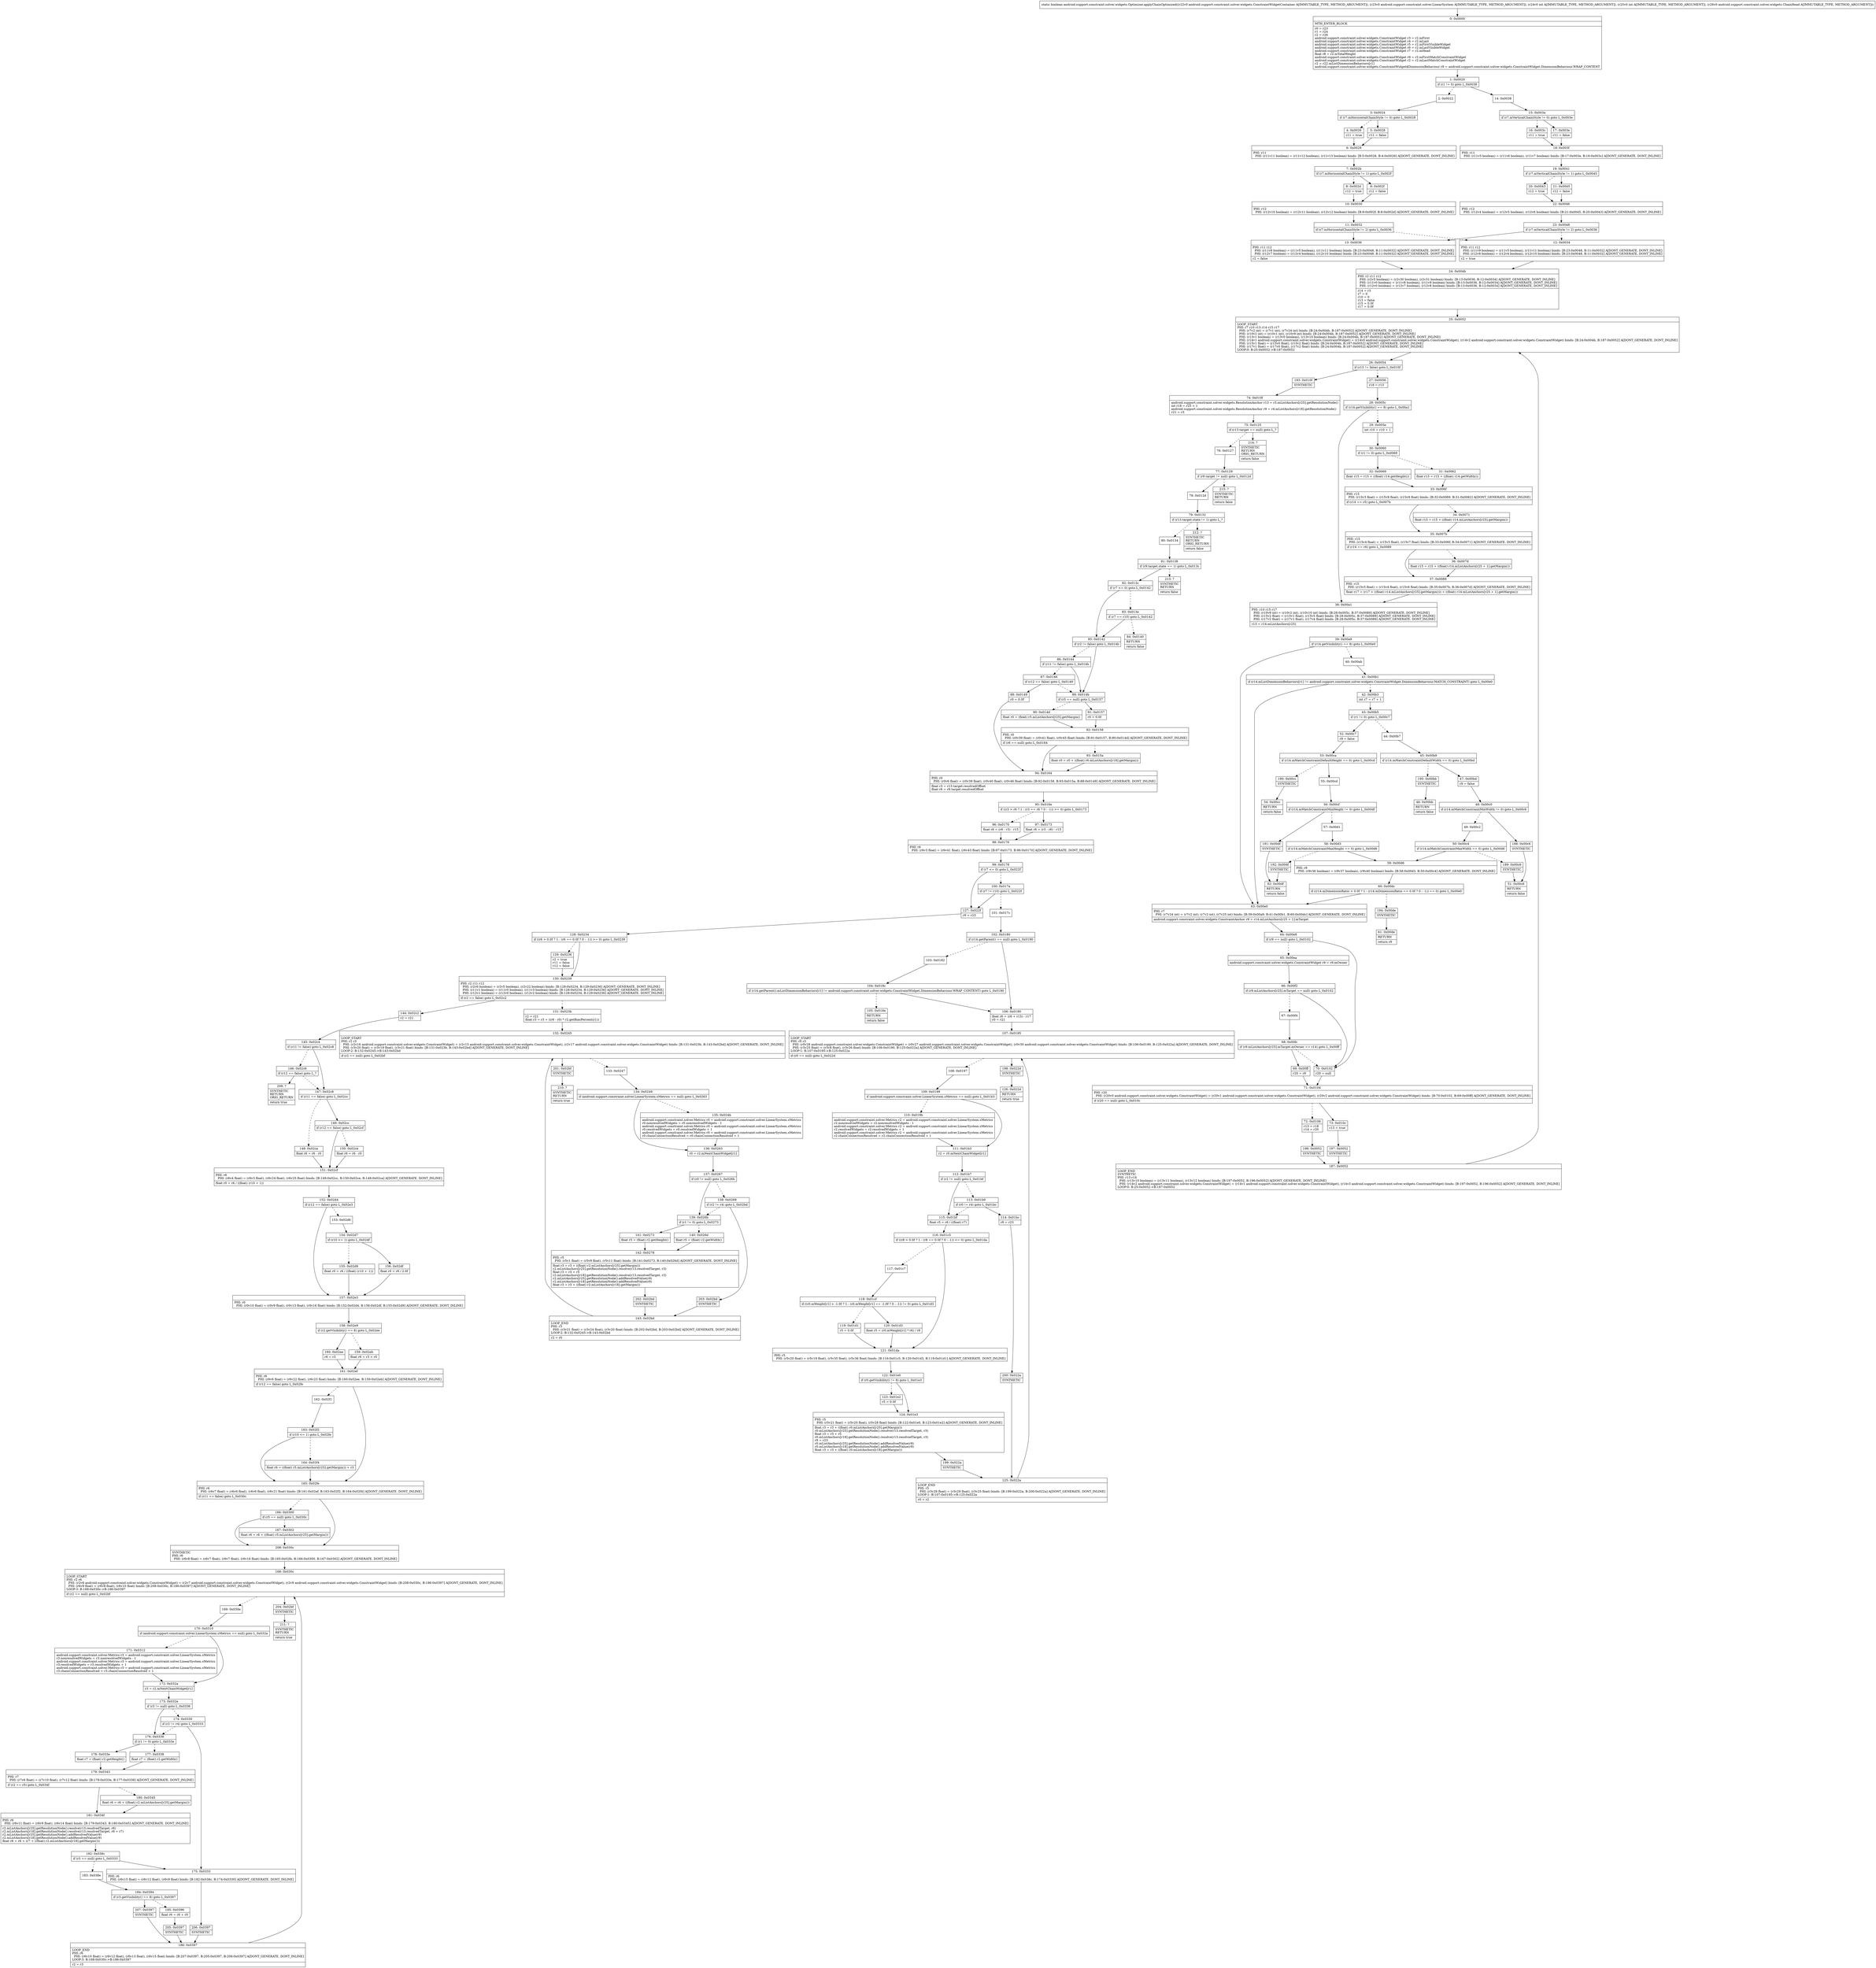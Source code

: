 digraph "CFG forandroid.support.constraint.solver.widgets.Optimizer.applyChainOptimized(Landroid\/support\/constraint\/solver\/widgets\/ConstraintWidgetContainer;Landroid\/support\/constraint\/solver\/LinearSystem;IILandroid\/support\/constraint\/solver\/widgets\/ChainHead;)Z" {
Node_0 [shape=record,label="{0\:\ 0x0000|MTH_ENTER_BLOCK\l|r0 = r23\lr1 = r24\lr2 = r26\landroid.support.constraint.solver.widgets.ConstraintWidget r3 = r2.mFirst\landroid.support.constraint.solver.widgets.ConstraintWidget r4 = r2.mLast\landroid.support.constraint.solver.widgets.ConstraintWidget r5 = r2.mFirstVisibleWidget\landroid.support.constraint.solver.widgets.ConstraintWidget r6 = r2.mLastVisibleWidget\landroid.support.constraint.solver.widgets.ConstraintWidget r7 = r2.mHead\lfloat r8 = r2.mTotalWeight\landroid.support.constraint.solver.widgets.ConstraintWidget r9 = r2.mFirstMatchConstraintWidget\landroid.support.constraint.solver.widgets.ConstraintWidget r2 = r2.mLastMatchConstraintWidget\lr2 = r22.mListDimensionBehaviors[r1]\landroid.support.constraint.solver.widgets.ConstraintWidget$DimensionBehaviour r9 = android.support.constraint.solver.widgets.ConstraintWidget.DimensionBehaviour.WRAP_CONTENT\l}"];
Node_1 [shape=record,label="{1\:\ 0x0020|if (r1 != 0) goto L_0x0038\l}"];
Node_2 [shape=record,label="{2\:\ 0x0022}"];
Node_3 [shape=record,label="{3\:\ 0x0024|if (r7.mHorizontalChainStyle != 0) goto L_0x0028\l}"];
Node_4 [shape=record,label="{4\:\ 0x0026|r11 = true\l}"];
Node_5 [shape=record,label="{5\:\ 0x0028|r11 = false\l}"];
Node_6 [shape=record,label="{6\:\ 0x0029|PHI: r11 \l  PHI: (r11v11 boolean) = (r11v12 boolean), (r11v13 boolean) binds: [B:5:0x0028, B:4:0x0026] A[DONT_GENERATE, DONT_INLINE]\l}"];
Node_7 [shape=record,label="{7\:\ 0x002b|if (r7.mHorizontalChainStyle != 1) goto L_0x002f\l}"];
Node_8 [shape=record,label="{8\:\ 0x002d|r12 = true\l}"];
Node_9 [shape=record,label="{9\:\ 0x002f|r12 = false\l}"];
Node_10 [shape=record,label="{10\:\ 0x0030|PHI: r12 \l  PHI: (r12v10 boolean) = (r12v11 boolean), (r12v12 boolean) binds: [B:9:0x002f, B:8:0x002d] A[DONT_GENERATE, DONT_INLINE]\l}"];
Node_11 [shape=record,label="{11\:\ 0x0032|if (r7.mHorizontalChainStyle != 2) goto L_0x0036\l}"];
Node_12 [shape=record,label="{12\:\ 0x0034|PHI: r11 r12 \l  PHI: (r11v9 boolean) = (r11v5 boolean), (r11v11 boolean) binds: [B:23:0x0048, B:11:0x0032] A[DONT_GENERATE, DONT_INLINE]\l  PHI: (r12v8 boolean) = (r12v4 boolean), (r12v10 boolean) binds: [B:23:0x0048, B:11:0x0032] A[DONT_GENERATE, DONT_INLINE]\l|r2 = true\l}"];
Node_13 [shape=record,label="{13\:\ 0x0036|PHI: r11 r12 \l  PHI: (r11v8 boolean) = (r11v5 boolean), (r11v11 boolean) binds: [B:23:0x0048, B:11:0x0032] A[DONT_GENERATE, DONT_INLINE]\l  PHI: (r12v7 boolean) = (r12v4 boolean), (r12v10 boolean) binds: [B:23:0x0048, B:11:0x0032] A[DONT_GENERATE, DONT_INLINE]\l|r2 = false\l}"];
Node_14 [shape=record,label="{14\:\ 0x0038}"];
Node_15 [shape=record,label="{15\:\ 0x003a|if (r7.mVerticalChainStyle != 0) goto L_0x003e\l}"];
Node_16 [shape=record,label="{16\:\ 0x003c|r11 = true\l}"];
Node_17 [shape=record,label="{17\:\ 0x003e|r11 = false\l}"];
Node_18 [shape=record,label="{18\:\ 0x003f|PHI: r11 \l  PHI: (r11v5 boolean) = (r11v6 boolean), (r11v7 boolean) binds: [B:17:0x003e, B:16:0x003c] A[DONT_GENERATE, DONT_INLINE]\l}"];
Node_19 [shape=record,label="{19\:\ 0x0041|if (r7.mVerticalChainStyle != 1) goto L_0x0045\l}"];
Node_20 [shape=record,label="{20\:\ 0x0043|r12 = true\l}"];
Node_21 [shape=record,label="{21\:\ 0x0045|r12 = false\l}"];
Node_22 [shape=record,label="{22\:\ 0x0046|PHI: r12 \l  PHI: (r12v4 boolean) = (r12v5 boolean), (r12v6 boolean) binds: [B:21:0x0045, B:20:0x0043] A[DONT_GENERATE, DONT_INLINE]\l}"];
Node_23 [shape=record,label="{23\:\ 0x0048|if (r7.mVerticalChainStyle != 2) goto L_0x0036\l}"];
Node_24 [shape=record,label="{24\:\ 0x004b|PHI: r2 r11 r12 \l  PHI: (r2v5 boolean) = (r2v30 boolean), (r2v31 boolean) binds: [B:13:0x0036, B:12:0x0034] A[DONT_GENERATE, DONT_INLINE]\l  PHI: (r11v0 boolean) = (r11v8 boolean), (r11v9 boolean) binds: [B:13:0x0036, B:12:0x0034] A[DONT_GENERATE, DONT_INLINE]\l  PHI: (r12v0 boolean) = (r12v7 boolean), (r12v8 boolean) binds: [B:13:0x0036, B:12:0x0034] A[DONT_GENERATE, DONT_INLINE]\l|r14 = r3\lr7 = 0\lr10 = 0\lr13 = false\lr15 = 0.0f\lr17 = 0.0f\l}"];
Node_25 [shape=record,label="{25\:\ 0x0052|LOOP_START\lPHI: r7 r10 r13 r14 r15 r17 \l  PHI: (r7v2 int) = (r7v1 int), (r7v24 int) binds: [B:24:0x004b, B:187:0x0052] A[DONT_GENERATE, DONT_INLINE]\l  PHI: (r10v2 int) = (r10v1 int), (r10v9 int) binds: [B:24:0x004b, B:187:0x0052] A[DONT_GENERATE, DONT_INLINE]\l  PHI: (r13v1 boolean) = (r13v0 boolean), (r13v10 boolean) binds: [B:24:0x004b, B:187:0x0052] A[DONT_GENERATE, DONT_INLINE]\l  PHI: (r14v1 android.support.constraint.solver.widgets.ConstraintWidget) = (r14v0 android.support.constraint.solver.widgets.ConstraintWidget), (r14v2 android.support.constraint.solver.widgets.ConstraintWidget) binds: [B:24:0x004b, B:187:0x0052] A[DONT_GENERATE, DONT_INLINE]\l  PHI: (r15v1 float) = (r15v0 float), (r15v2 float) binds: [B:24:0x004b, B:187:0x0052] A[DONT_GENERATE, DONT_INLINE]\l  PHI: (r17v1 float) = (r17v0 float), (r17v2 float) binds: [B:24:0x004b, B:187:0x0052] A[DONT_GENERATE, DONT_INLINE]\lLOOP:0: B:25:0x0052\-\>B:187:0x0052\l}"];
Node_26 [shape=record,label="{26\:\ 0x0054|if (r13 != false) goto L_0x010f\l}"];
Node_27 [shape=record,label="{27\:\ 0x0056|r18 = r13\l}"];
Node_28 [shape=record,label="{28\:\ 0x005c|if (r14.getVisibility() == 8) goto L_0x00a1\l}"];
Node_29 [shape=record,label="{29\:\ 0x005e|int r10 = r10 + 1\l}"];
Node_30 [shape=record,label="{30\:\ 0x0060|if (r1 != 0) goto L_0x0069\l}"];
Node_31 [shape=record,label="{31\:\ 0x0062|float r15 = r15 + ((float) r14.getWidth())\l}"];
Node_32 [shape=record,label="{32\:\ 0x0069|float r15 = r15 + ((float) r14.getHeight())\l}"];
Node_33 [shape=record,label="{33\:\ 0x006f|PHI: r15 \l  PHI: (r15v3 float) = (r15v8 float), (r15v9 float) binds: [B:32:0x0069, B:31:0x0062] A[DONT_GENERATE, DONT_INLINE]\l|if (r14 == r5) goto L_0x007b\l}"];
Node_34 [shape=record,label="{34\:\ 0x0071|float r15 = r15 + ((float) r14.mListAnchors[r25].getMargin())\l}"];
Node_35 [shape=record,label="{35\:\ 0x007b|PHI: r15 \l  PHI: (r15v4 float) = (r15v3 float), (r15v7 float) binds: [B:33:0x006f, B:34:0x0071] A[DONT_GENERATE, DONT_INLINE]\l|if (r14 == r6) goto L_0x0089\l}"];
Node_36 [shape=record,label="{36\:\ 0x007d|float r15 = r15 + ((float) r14.mListAnchors[r25 + 1].getMargin())\l}"];
Node_37 [shape=record,label="{37\:\ 0x0089|PHI: r15 \l  PHI: (r15v5 float) = (r15v4 float), (r15v6 float) binds: [B:35:0x007b, B:36:0x007d] A[DONT_GENERATE, DONT_INLINE]\l|float r17 = (r17 + ((float) r14.mListAnchors[r25].getMargin())) + ((float) r14.mListAnchors[r25 + 1].getMargin())\l}"];
Node_38 [shape=record,label="{38\:\ 0x00a1|PHI: r10 r15 r17 \l  PHI: (r10v9 int) = (r10v2 int), (r10v10 int) binds: [B:28:0x005c, B:37:0x0089] A[DONT_GENERATE, DONT_INLINE]\l  PHI: (r15v2 float) = (r15v1 float), (r15v5 float) binds: [B:28:0x005c, B:37:0x0089] A[DONT_GENERATE, DONT_INLINE]\l  PHI: (r17v2 float) = (r17v1 float), (r17v4 float) binds: [B:28:0x005c, B:37:0x0089] A[DONT_GENERATE, DONT_INLINE]\l|r13 = r14.mListAnchors[r25]\l}"];
Node_39 [shape=record,label="{39\:\ 0x00a9|if (r14.getVisibility() == 8) goto L_0x00e0\l}"];
Node_40 [shape=record,label="{40\:\ 0x00ab}"];
Node_41 [shape=record,label="{41\:\ 0x00b1|if (r14.mListDimensionBehaviors[r1] != android.support.constraint.solver.widgets.ConstraintWidget.DimensionBehaviour.MATCH_CONSTRAINT) goto L_0x00e0\l}"];
Node_42 [shape=record,label="{42\:\ 0x00b3|int r7 = r7 + 1\l}"];
Node_43 [shape=record,label="{43\:\ 0x00b5|if (r1 != 0) goto L_0x00c7\l}"];
Node_44 [shape=record,label="{44\:\ 0x00b7}"];
Node_45 [shape=record,label="{45\:\ 0x00b9|if (r14.mMatchConstraintDefaultWidth == 0) goto L_0x00bd\l}"];
Node_46 [shape=record,label="{46\:\ 0x00bb|RETURN\l|return false\l}"];
Node_47 [shape=record,label="{47\:\ 0x00bd|r9 = false\l}"];
Node_48 [shape=record,label="{48\:\ 0x00c0|if (r14.mMatchConstraintMinWidth != 0) goto L_0x00c6\l}"];
Node_49 [shape=record,label="{49\:\ 0x00c2}"];
Node_50 [shape=record,label="{50\:\ 0x00c4|if (r14.mMatchConstraintMaxWidth == 0) goto L_0x00d6\l}"];
Node_51 [shape=record,label="{51\:\ 0x00c6|RETURN\l|return false\l}"];
Node_52 [shape=record,label="{52\:\ 0x00c7|r9 = false\l}"];
Node_53 [shape=record,label="{53\:\ 0x00ca|if (r14.mMatchConstraintDefaultHeight == 0) goto L_0x00cd\l}"];
Node_54 [shape=record,label="{54\:\ 0x00cc|RETURN\l|return false\l}"];
Node_55 [shape=record,label="{55\:\ 0x00cd}"];
Node_56 [shape=record,label="{56\:\ 0x00cf|if (r14.mMatchConstraintMinHeight != 0) goto L_0x00df\l}"];
Node_57 [shape=record,label="{57\:\ 0x00d1}"];
Node_58 [shape=record,label="{58\:\ 0x00d3|if (r14.mMatchConstraintMaxHeight == 0) goto L_0x00d6\l}"];
Node_59 [shape=record,label="{59\:\ 0x00d6|PHI: r9 \l  PHI: (r9v36 boolean) = (r9v37 boolean), (r9v40 boolean) binds: [B:58:0x00d3, B:50:0x00c4] A[DONT_GENERATE, DONT_INLINE]\l}"];
Node_60 [shape=record,label="{60\:\ 0x00dc|if ((r14.mDimensionRatio \> 0.0f ? 1 : (r14.mDimensionRatio == 0.0f ? 0 : \-1)) == 0) goto L_0x00e0\l}"];
Node_61 [shape=record,label="{61\:\ 0x00de|RETURN\l|return r9\l}"];
Node_62 [shape=record,label="{62\:\ 0x00df|RETURN\l|return false\l}"];
Node_63 [shape=record,label="{63\:\ 0x00e0|PHI: r7 \l  PHI: (r7v24 int) = (r7v2 int), (r7v2 int), (r7v25 int) binds: [B:39:0x00a9, B:41:0x00b1, B:60:0x00dc] A[DONT_GENERATE, DONT_INLINE]\l|android.support.constraint.solver.widgets.ConstraintAnchor r9 = r14.mListAnchors[r25 + 1].mTarget\l}"];
Node_64 [shape=record,label="{64\:\ 0x00e8|if (r9 == null) goto L_0x0102\l}"];
Node_65 [shape=record,label="{65\:\ 0x00ea|android.support.constraint.solver.widgets.ConstraintWidget r9 = r9.mOwner\l}"];
Node_66 [shape=record,label="{66\:\ 0x00f2|if (r9.mListAnchors[r25].mTarget == null) goto L_0x0102\l}"];
Node_67 [shape=record,label="{67\:\ 0x00f4}"];
Node_68 [shape=record,label="{68\:\ 0x00fc|if (r9.mListAnchors[r25].mTarget.mOwner == r14) goto L_0x00ff\l}"];
Node_69 [shape=record,label="{69\:\ 0x00ff|r20 = r9\l}"];
Node_70 [shape=record,label="{70\:\ 0x0102|r20 = null\l}"];
Node_71 [shape=record,label="{71\:\ 0x0104|PHI: r20 \l  PHI: (r20v0 android.support.constraint.solver.widgets.ConstraintWidget) = (r20v1 android.support.constraint.solver.widgets.ConstraintWidget), (r20v2 android.support.constraint.solver.widgets.ConstraintWidget) binds: [B:70:0x0102, B:69:0x00ff] A[DONT_GENERATE, DONT_INLINE]\l|if (r20 == null) goto L_0x010c\l}"];
Node_72 [shape=record,label="{72\:\ 0x0106|r13 = r18\lr14 = r20\l}"];
Node_73 [shape=record,label="{73\:\ 0x010c|r13 = true\l}"];
Node_74 [shape=record,label="{74\:\ 0x010f|android.support.constraint.solver.widgets.ResolutionAnchor r13 = r3.mListAnchors[r25].getResolutionNode()\lint r18 = r25 + 1\landroid.support.constraint.solver.widgets.ResolutionAnchor r9 = r4.mListAnchors[r18].getResolutionNode()\lr21 = r3\l}"];
Node_75 [shape=record,label="{75\:\ 0x0125|if (r13.target == null) goto L_?\l}"];
Node_76 [shape=record,label="{76\:\ 0x0127}"];
Node_77 [shape=record,label="{77\:\ 0x0129|if (r9.target != null) goto L_0x012d\l}"];
Node_78 [shape=record,label="{78\:\ 0x012d}"];
Node_79 [shape=record,label="{79\:\ 0x0132|if (r13.target.state != 1) goto L_?\l}"];
Node_80 [shape=record,label="{80\:\ 0x0134}"];
Node_81 [shape=record,label="{81\:\ 0x0138|if (r9.target.state == 1) goto L_0x013c\l}"];
Node_82 [shape=record,label="{82\:\ 0x013c|if (r7 \<= 0) goto L_0x0142\l}"];
Node_83 [shape=record,label="{83\:\ 0x013e|if (r7 == r10) goto L_0x0142\l}"];
Node_84 [shape=record,label="{84\:\ 0x0140|RETURN\l|return false\l}"];
Node_85 [shape=record,label="{85\:\ 0x0142|if (r2 != false) goto L_0x014b\l}"];
Node_86 [shape=record,label="{86\:\ 0x0144|if (r11 != false) goto L_0x014b\l}"];
Node_87 [shape=record,label="{87\:\ 0x0146|if (r12 == false) goto L_0x0149\l}"];
Node_88 [shape=record,label="{88\:\ 0x0149|r0 = 0.0f\l}"];
Node_89 [shape=record,label="{89\:\ 0x014b|if (r5 == null) goto L_0x0157\l}"];
Node_90 [shape=record,label="{90\:\ 0x014d|float r0 = (float) r5.mListAnchors[r25].getMargin()\l}"];
Node_91 [shape=record,label="{91\:\ 0x0157|r0 = 0.0f\l}"];
Node_92 [shape=record,label="{92\:\ 0x0158|PHI: r0 \l  PHI: (r0v39 float) = (r0v41 float), (r0v45 float) binds: [B:91:0x0157, B:90:0x014d] A[DONT_GENERATE, DONT_INLINE]\l|if (r6 == null) goto L_0x0164\l}"];
Node_93 [shape=record,label="{93\:\ 0x015a|float r0 = r0 + ((float) r6.mListAnchors[r18].getMargin())\l}"];
Node_94 [shape=record,label="{94\:\ 0x0164|PHI: r0 \l  PHI: (r0v6 float) = (r0v39 float), (r0v40 float), (r0v46 float) binds: [B:92:0x0158, B:93:0x015a, B:88:0x0149] A[DONT_GENERATE, DONT_INLINE]\l|float r3 = r13.target.resolvedOffset\lfloat r6 = r9.target.resolvedOffset\l}"];
Node_95 [shape=record,label="{95\:\ 0x016e|if ((r3 \> r6 ? 1 : (r3 == r6 ? 0 : \-1)) \>= 0) goto L_0x0173\l}"];
Node_96 [shape=record,label="{96\:\ 0x0170|float r6 = (r6 \- r3) \- r15\l}"];
Node_97 [shape=record,label="{97\:\ 0x0173|float r6 = (r3 \- r6) \- r15\l}"];
Node_98 [shape=record,label="{98\:\ 0x0176|PHI: r6 \l  PHI: (r6v3 float) = (r6v41 float), (r6v43 float) binds: [B:97:0x0173, B:96:0x0170] A[DONT_GENERATE, DONT_INLINE]\l}"];
Node_99 [shape=record,label="{99\:\ 0x0178|if (r7 \<= 0) goto L_0x022f\l}"];
Node_100 [shape=record,label="{100\:\ 0x017a|if (r7 != r10) goto L_0x022f\l}"];
Node_101 [shape=record,label="{101\:\ 0x017c}"];
Node_102 [shape=record,label="{102\:\ 0x0180|if (r14.getParent() == null) goto L_0x0190\l}"];
Node_103 [shape=record,label="{103\:\ 0x0182}"];
Node_104 [shape=record,label="{104\:\ 0x018c|if (r14.getParent().mListDimensionBehaviors[r1] != android.support.constraint.solver.widgets.ConstraintWidget.DimensionBehaviour.WRAP_CONTENT) goto L_0x0190\l}"];
Node_105 [shape=record,label="{105\:\ 0x018e|RETURN\l|return false\l}"];
Node_106 [shape=record,label="{106\:\ 0x0190|float r6 = (r6 + r15) \- r17\lr0 = r21\l}"];
Node_107 [shape=record,label="{107\:\ 0x0195|LOOP_START\lPHI: r0 r3 \l  PHI: (r0v28 android.support.constraint.solver.widgets.ConstraintWidget) = (r0v27 android.support.constraint.solver.widgets.ConstraintWidget), (r0v30 android.support.constraint.solver.widgets.ConstraintWidget) binds: [B:106:0x0190, B:125:0x022a] A[DONT_GENERATE, DONT_INLINE]\l  PHI: (r3v25 float) = (r3v8 float), (r3v26 float) binds: [B:106:0x0190, B:125:0x022a] A[DONT_GENERATE, DONT_INLINE]\lLOOP:1: B:107:0x0195\-\>B:125:0x022a\l|if (r0 == null) goto L_0x022d\l}"];
Node_108 [shape=record,label="{108\:\ 0x0197}"];
Node_109 [shape=record,label="{109\:\ 0x0199|if (android.support.constraint.solver.LinearSystem.sMetrics == null) goto L_0x01b3\l}"];
Node_110 [shape=record,label="{110\:\ 0x019b|android.support.constraint.solver.Metrics r2 = android.support.constraint.solver.LinearSystem.sMetrics\lr2.nonresolvedWidgets = r2.nonresolvedWidgets \- 1\landroid.support.constraint.solver.Metrics r2 = android.support.constraint.solver.LinearSystem.sMetrics\lr2.resolvedWidgets = r2.resolvedWidgets + 1\landroid.support.constraint.solver.Metrics r2 = android.support.constraint.solver.LinearSystem.sMetrics\lr2.chainConnectionResolved = r2.chainConnectionResolved + 1\l}"];
Node_111 [shape=record,label="{111\:\ 0x01b3|r2 = r0.mNextChainWidget[r1]\l}"];
Node_112 [shape=record,label="{112\:\ 0x01b7|if (r2 != null) goto L_0x01bf\l}"];
Node_113 [shape=record,label="{113\:\ 0x01b9|if (r0 != r4) goto L_0x01bc\l}"];
Node_114 [shape=record,label="{114\:\ 0x01bc|r9 = r23\l}"];
Node_115 [shape=record,label="{115\:\ 0x01bf|float r5 = r6 \/ ((float) r7)\l}"];
Node_116 [shape=record,label="{116\:\ 0x01c5|if ((r8 \> 0.0f ? 1 : (r8 == 0.0f ? 0 : \-1)) \<= 0) goto L_0x01da\l}"];
Node_117 [shape=record,label="{117\:\ 0x01c7}"];
Node_118 [shape=record,label="{118\:\ 0x01cf|if ((r0.mWeight[r1] \> \-1.0f ? 1 : (r0.mWeight[r1] == \-1.0f ? 0 : \-1)) != 0) goto L_0x01d3\l}"];
Node_119 [shape=record,label="{119\:\ 0x01d1|r5 = 0.0f\l}"];
Node_120 [shape=record,label="{120\:\ 0x01d3|float r5 = (r0.mWeight[r1] * r6) \/ r8\l}"];
Node_121 [shape=record,label="{121\:\ 0x01da|PHI: r5 \l  PHI: (r5v20 float) = (r5v19 float), (r5v35 float), (r5v36 float) binds: [B:116:0x01c5, B:120:0x01d3, B:119:0x01d1] A[DONT_GENERATE, DONT_INLINE]\l}"];
Node_122 [shape=record,label="{122\:\ 0x01e0|if (r0.getVisibility() != 8) goto L_0x01e3\l}"];
Node_123 [shape=record,label="{123\:\ 0x01e2|r5 = 0.0f\l}"];
Node_124 [shape=record,label="{124\:\ 0x01e3|PHI: r5 \l  PHI: (r5v21 float) = (r5v20 float), (r5v28 float) binds: [B:122:0x01e0, B:123:0x01e2] A[DONT_GENERATE, DONT_INLINE]\l|float r3 = r3 + ((float) r0.mListAnchors[r25].getMargin())\lr0.mListAnchors[r25].getResolutionNode().resolve(r13.resolvedTarget, r3)\lfloat r3 = r3 + r5\lr0.mListAnchors[r18].getResolutionNode().resolve(r13.resolvedTarget, r3)\lr9 = r23\lr0.mListAnchors[r25].getResolutionNode().addResolvedValue(r9)\lr0.mListAnchors[r18].getResolutionNode().addResolvedValue(r9)\lfloat r3 = r3 + ((float) r0.mListAnchors[r18].getMargin())\l}"];
Node_125 [shape=record,label="{125\:\ 0x022a|LOOP_END\lPHI: r3 \l  PHI: (r3v26 float) = (r3v29 float), (r3v25 float) binds: [B:199:0x022a, B:200:0x022a] A[DONT_GENERATE, DONT_INLINE]\lLOOP:1: B:107:0x0195\-\>B:125:0x022a\l|r0 = r2\l}"];
Node_126 [shape=record,label="{126\:\ 0x022d|RETURN\l|return true\l}"];
Node_127 [shape=record,label="{127\:\ 0x022f|r9 = r23\l}"];
Node_128 [shape=record,label="{128\:\ 0x0234|if ((r6 \> 0.0f ? 1 : (r6 == 0.0f ? 0 : \-1)) \>= 0) goto L_0x0239\l}"];
Node_129 [shape=record,label="{129\:\ 0x0236|r2 = true\lr11 = false\lr12 = false\l}"];
Node_130 [shape=record,label="{130\:\ 0x0239|PHI: r2 r11 r12 \l  PHI: (r2v6 boolean) = (r2v5 boolean), (r2v22 boolean) binds: [B:128:0x0234, B:129:0x0236] A[DONT_GENERATE, DONT_INLINE]\l  PHI: (r11v1 boolean) = (r11v0 boolean), (r11v3 boolean) binds: [B:128:0x0234, B:129:0x0236] A[DONT_GENERATE, DONT_INLINE]\l  PHI: (r12v1 boolean) = (r12v0 boolean), (r12v2 boolean) binds: [B:128:0x0234, B:129:0x0236] A[DONT_GENERATE, DONT_INLINE]\l|if (r2 == false) goto L_0x02c2\l}"];
Node_131 [shape=record,label="{131\:\ 0x023b|r2 = r21\lfloat r3 = r3 + ((r6 \- r0) * r2.getBiasPercent(r1))\l}"];
Node_132 [shape=record,label="{132\:\ 0x0245|LOOP_START\lPHI: r2 r3 \l  PHI: (r2v16 android.support.constraint.solver.widgets.ConstraintWidget) = (r2v15 android.support.constraint.solver.widgets.ConstraintWidget), (r2v17 android.support.constraint.solver.widgets.ConstraintWidget) binds: [B:131:0x023b, B:143:0x02bd] A[DONT_GENERATE, DONT_INLINE]\l  PHI: (r3v20 float) = (r3v19 float), (r3v21 float) binds: [B:131:0x023b, B:143:0x02bd] A[DONT_GENERATE, DONT_INLINE]\lLOOP:2: B:132:0x0245\-\>B:143:0x02bd\l|if (r2 == null) goto L_0x02bf\l}"];
Node_133 [shape=record,label="{133\:\ 0x0247}"];
Node_134 [shape=record,label="{134\:\ 0x0249|if (android.support.constraint.solver.LinearSystem.sMetrics == null) goto L_0x0263\l}"];
Node_135 [shape=record,label="{135\:\ 0x024b|android.support.constraint.solver.Metrics r0 = android.support.constraint.solver.LinearSystem.sMetrics\lr0.nonresolvedWidgets = r0.nonresolvedWidgets \- 1\landroid.support.constraint.solver.Metrics r0 = android.support.constraint.solver.LinearSystem.sMetrics\lr0.resolvedWidgets = r0.resolvedWidgets + 1\landroid.support.constraint.solver.Metrics r0 = android.support.constraint.solver.LinearSystem.sMetrics\lr0.chainConnectionResolved = r0.chainConnectionResolved + 1\l}"];
Node_136 [shape=record,label="{136\:\ 0x0263|r0 = r2.mNextChainWidget[r1]\l}"];
Node_137 [shape=record,label="{137\:\ 0x0267|if (r0 != null) goto L_0x026b\l}"];
Node_138 [shape=record,label="{138\:\ 0x0269|if (r2 != r4) goto L_0x02bd\l}"];
Node_139 [shape=record,label="{139\:\ 0x026b|if (r1 != 0) goto L_0x0273\l}"];
Node_140 [shape=record,label="{140\:\ 0x026d|float r5 = (float) r2.getWidth()\l}"];
Node_141 [shape=record,label="{141\:\ 0x0273|float r5 = (float) r2.getHeight()\l}"];
Node_142 [shape=record,label="{142\:\ 0x0278|PHI: r5 \l  PHI: (r5v1 float) = (r5v9 float), (r5v11 float) binds: [B:141:0x0273, B:140:0x026d] A[DONT_GENERATE, DONT_INLINE]\l|float r3 = r3 + ((float) r2.mListAnchors[r25].getMargin())\lr2.mListAnchors[r25].getResolutionNode().resolve(r13.resolvedTarget, r3)\lfloat r3 = r3 + r5\lr2.mListAnchors[r18].getResolutionNode().resolve(r13.resolvedTarget, r3)\lr2.mListAnchors[r25].getResolutionNode().addResolvedValue(r9)\lr2.mListAnchors[r18].getResolutionNode().addResolvedValue(r9)\lfloat r3 = r3 + ((float) r2.mListAnchors[r18].getMargin())\l}"];
Node_143 [shape=record,label="{143\:\ 0x02bd|LOOP_END\lPHI: r3 \l  PHI: (r3v21 float) = (r3v24 float), (r3v20 float) binds: [B:202:0x02bd, B:203:0x02bd] A[DONT_GENERATE, DONT_INLINE]\lLOOP:2: B:132:0x0245\-\>B:143:0x02bd\l|r2 = r0\l}"];
Node_144 [shape=record,label="{144\:\ 0x02c2|r2 = r21\l}"];
Node_145 [shape=record,label="{145\:\ 0x02c4|if (r11 != false) goto L_0x02c8\l}"];
Node_146 [shape=record,label="{146\:\ 0x02c6|if (r12 == false) goto L_?\l}"];
Node_147 [shape=record,label="{147\:\ 0x02c8|if (r11 == false) goto L_0x02cc\l}"];
Node_148 [shape=record,label="{148\:\ 0x02ca|float r6 = r6 \- r0\l}"];
Node_149 [shape=record,label="{149\:\ 0x02cc|if (r12 == false) goto L_0x02cf\l}"];
Node_150 [shape=record,label="{150\:\ 0x02ce|float r6 = r6 \- r0\l}"];
Node_151 [shape=record,label="{151\:\ 0x02cf|PHI: r6 \l  PHI: (r6v4 float) = (r6v3 float), (r6v24 float), (r6v25 float) binds: [B:149:0x02cc, B:150:0x02ce, B:148:0x02ca] A[DONT_GENERATE, DONT_INLINE]\l|float r0 = r6 \/ ((float) (r10 + 1))\l}"];
Node_152 [shape=record,label="{152\:\ 0x02d4|if (r12 == false) goto L_0x02e3\l}"];
Node_153 [shape=record,label="{153\:\ 0x02d6}"];
Node_154 [shape=record,label="{154\:\ 0x02d7|if (r10 \<= 1) goto L_0x02df\l}"];
Node_155 [shape=record,label="{155\:\ 0x02d9|float r0 = r6 \/ ((float) (r10 + \-1))\l}"];
Node_156 [shape=record,label="{156\:\ 0x02df|float r0 = r6 \/ 2.0f\l}"];
Node_157 [shape=record,label="{157\:\ 0x02e3|PHI: r0 \l  PHI: (r0v10 float) = (r0v9 float), (r0v13 float), (r0v16 float) binds: [B:152:0x02d4, B:156:0x02df, B:155:0x02d9] A[DONT_GENERATE, DONT_INLINE]\l}"];
Node_158 [shape=record,label="{158\:\ 0x02e9|if (r2.getVisibility() == 8) goto L_0x02ee\l}"];
Node_159 [shape=record,label="{159\:\ 0x02eb|float r6 = r3 + r0\l}"];
Node_160 [shape=record,label="{160\:\ 0x02ee|r6 = r3\l}"];
Node_161 [shape=record,label="{161\:\ 0x02ef|PHI: r6 \l  PHI: (r6v6 float) = (r6v22 float), (r6v23 float) binds: [B:160:0x02ee, B:159:0x02eb] A[DONT_GENERATE, DONT_INLINE]\l|if (r12 == false) goto L_0x02fe\l}"];
Node_162 [shape=record,label="{162\:\ 0x02f1}"];
Node_163 [shape=record,label="{163\:\ 0x02f2|if (r10 \<= 1) goto L_0x02fe\l}"];
Node_164 [shape=record,label="{164\:\ 0x02f4|float r6 = ((float) r5.mListAnchors[r25].getMargin()) + r3\l}"];
Node_165 [shape=record,label="{165\:\ 0x02fe|PHI: r6 \l  PHI: (r6v7 float) = (r6v6 float), (r6v6 float), (r6v21 float) binds: [B:161:0x02ef, B:163:0x02f2, B:164:0x02f4] A[DONT_GENERATE, DONT_INLINE]\l|if (r11 == false) goto L_0x030c\l}"];
Node_166 [shape=record,label="{166\:\ 0x0300|if (r5 == null) goto L_0x030c\l}"];
Node_167 [shape=record,label="{167\:\ 0x0302|float r6 = r6 + ((float) r5.mListAnchors[r25].getMargin())\l}"];
Node_168 [shape=record,label="{168\:\ 0x030c|LOOP_START\lPHI: r2 r6 \l  PHI: (r2v8 android.support.constraint.solver.widgets.ConstraintWidget) = (r2v7 android.support.constraint.solver.widgets.ConstraintWidget), (r2v9 android.support.constraint.solver.widgets.ConstraintWidget) binds: [B:208:0x030c, B:186:0x0397] A[DONT_GENERATE, DONT_INLINE]\l  PHI: (r6v9 float) = (r6v8 float), (r6v10 float) binds: [B:208:0x030c, B:186:0x0397] A[DONT_GENERATE, DONT_INLINE]\lLOOP:3: B:168:0x030c\-\>B:186:0x0397\l|if (r2 == null) goto L_0x02bf\l}"];
Node_169 [shape=record,label="{169\:\ 0x030e}"];
Node_170 [shape=record,label="{170\:\ 0x0310|if (android.support.constraint.solver.LinearSystem.sMetrics == null) goto L_0x032a\l}"];
Node_171 [shape=record,label="{171\:\ 0x0312|android.support.constraint.solver.Metrics r3 = android.support.constraint.solver.LinearSystem.sMetrics\lr3.nonresolvedWidgets = r3.nonresolvedWidgets \- 1\landroid.support.constraint.solver.Metrics r3 = android.support.constraint.solver.LinearSystem.sMetrics\lr3.resolvedWidgets = r3.resolvedWidgets + 1\landroid.support.constraint.solver.Metrics r3 = android.support.constraint.solver.LinearSystem.sMetrics\lr3.chainConnectionResolved = r3.chainConnectionResolved + 1\l}"];
Node_172 [shape=record,label="{172\:\ 0x032a|r3 = r2.mNextChainWidget[r1]\l}"];
Node_173 [shape=record,label="{173\:\ 0x032e|if (r3 != null) goto L_0x0336\l}"];
Node_174 [shape=record,label="{174\:\ 0x0330|if (r2 != r4) goto L_0x0333\l}"];
Node_175 [shape=record,label="{175\:\ 0x0333|PHI: r6 \l  PHI: (r6v15 float) = (r6v12 float), (r6v9 float) binds: [B:182:0x038c, B:174:0x0330] A[DONT_GENERATE, DONT_INLINE]\l}"];
Node_176 [shape=record,label="{176\:\ 0x0336|if (r1 != 0) goto L_0x033e\l}"];
Node_177 [shape=record,label="{177\:\ 0x0338|float r7 = (float) r2.getWidth()\l}"];
Node_178 [shape=record,label="{178\:\ 0x033e|float r7 = (float) r2.getHeight()\l}"];
Node_179 [shape=record,label="{179\:\ 0x0343|PHI: r7 \l  PHI: (r7v6 float) = (r7v10 float), (r7v12 float) binds: [B:178:0x033e, B:177:0x0338] A[DONT_GENERATE, DONT_INLINE]\l|if (r2 == r5) goto L_0x034f\l}"];
Node_180 [shape=record,label="{180\:\ 0x0345|float r6 = r6 + ((float) r2.mListAnchors[r25].getMargin())\l}"];
Node_181 [shape=record,label="{181\:\ 0x034f|PHI: r6 \l  PHI: (r6v11 float) = (r6v9 float), (r6v14 float) binds: [B:179:0x0343, B:180:0x0345] A[DONT_GENERATE, DONT_INLINE]\l|r2.mListAnchors[r25].getResolutionNode().resolve(r13.resolvedTarget, r6)\lr2.mListAnchors[r18].getResolutionNode().resolve(r13.resolvedTarget, r6 + r7)\lr2.mListAnchors[r25].getResolutionNode().addResolvedValue(r9)\lr2.mListAnchors[r18].getResolutionNode().addResolvedValue(r9)\lfloat r6 = r6 + (r7 + ((float) r2.mListAnchors[r18].getMargin()))\l}"];
Node_182 [shape=record,label="{182\:\ 0x038c|if (r3 == null) goto L_0x0333\l}"];
Node_183 [shape=record,label="{183\:\ 0x038e}"];
Node_184 [shape=record,label="{184\:\ 0x0394|if (r3.getVisibility() == 8) goto L_0x0397\l}"];
Node_185 [shape=record,label="{185\:\ 0x0396|float r6 = r6 + r0\l}"];
Node_186 [shape=record,label="{186\:\ 0x0397|LOOP_END\lPHI: r6 \l  PHI: (r6v10 float) = (r6v12 float), (r6v13 float), (r6v15 float) binds: [B:207:0x0397, B:205:0x0397, B:206:0x0397] A[DONT_GENERATE, DONT_INLINE]\lLOOP:3: B:168:0x030c\-\>B:186:0x0397\l|r2 = r3\l}"];
Node_187 [shape=record,label="{187\:\ 0x0052|LOOP_END\lSYNTHETIC\lPHI: r13 r14 \l  PHI: (r13v10 boolean) = (r13v11 boolean), (r13v12 boolean) binds: [B:197:0x0052, B:196:0x0052] A[DONT_GENERATE, DONT_INLINE]\l  PHI: (r14v2 android.support.constraint.solver.widgets.ConstraintWidget) = (r14v1 android.support.constraint.solver.widgets.ConstraintWidget), (r14v3 android.support.constraint.solver.widgets.ConstraintWidget) binds: [B:197:0x0052, B:196:0x0052] A[DONT_GENERATE, DONT_INLINE]\lLOOP:0: B:25:0x0052\-\>B:187:0x0052\l}"];
Node_188 [shape=record,label="{188\:\ 0x00c6|SYNTHETIC\l}"];
Node_189 [shape=record,label="{189\:\ 0x00c6|SYNTHETIC\l}"];
Node_190 [shape=record,label="{190\:\ 0x00cc|SYNTHETIC\l}"];
Node_191 [shape=record,label="{191\:\ 0x00df|SYNTHETIC\l}"];
Node_192 [shape=record,label="{192\:\ 0x00df|SYNTHETIC\l}"];
Node_193 [shape=record,label="{193\:\ 0x010f|SYNTHETIC\l}"];
Node_194 [shape=record,label="{194\:\ 0x00de|SYNTHETIC\l}"];
Node_195 [shape=record,label="{195\:\ 0x00bb|SYNTHETIC\l}"];
Node_196 [shape=record,label="{196\:\ 0x0052|SYNTHETIC\l}"];
Node_197 [shape=record,label="{197\:\ 0x0052|SYNTHETIC\l}"];
Node_198 [shape=record,label="{198\:\ 0x022d|SYNTHETIC\l}"];
Node_199 [shape=record,label="{199\:\ 0x022a|SYNTHETIC\l}"];
Node_200 [shape=record,label="{200\:\ 0x022a|SYNTHETIC\l}"];
Node_201 [shape=record,label="{201\:\ 0x02bf|SYNTHETIC\l}"];
Node_202 [shape=record,label="{202\:\ 0x02bd|SYNTHETIC\l}"];
Node_203 [shape=record,label="{203\:\ 0x02bd|SYNTHETIC\l}"];
Node_204 [shape=record,label="{204\:\ 0x02bf|SYNTHETIC\l}"];
Node_205 [shape=record,label="{205\:\ 0x0397|SYNTHETIC\l}"];
Node_206 [shape=record,label="{206\:\ 0x0397|SYNTHETIC\l}"];
Node_207 [shape=record,label="{207\:\ 0x0397|SYNTHETIC\l}"];
Node_208 [shape=record,label="{208\:\ 0x030c|SYNTHETIC\lPHI: r6 \l  PHI: (r6v8 float) = (r6v7 float), (r6v7 float), (r6v16 float) binds: [B:165:0x02fe, B:166:0x0300, B:167:0x0302] A[DONT_GENERATE, DONT_INLINE]\l}"];
Node_209 [shape=record,label="{209\:\ ?|SYNTHETIC\lRETURN\lORIG_RETURN\l|return true\l}"];
Node_210 [shape=record,label="{210\:\ ?|SYNTHETIC\lRETURN\l|return true\l}"];
Node_211 [shape=record,label="{211\:\ ?|SYNTHETIC\lRETURN\l|return true\l}"];
Node_212 [shape=record,label="{212\:\ ?|SYNTHETIC\lRETURN\lORIG_RETURN\l|return false\l}"];
Node_213 [shape=record,label="{213\:\ ?|SYNTHETIC\lRETURN\l|return false\l}"];
Node_214 [shape=record,label="{214\:\ ?|SYNTHETIC\lRETURN\lORIG_RETURN\l|return false\l}"];
Node_215 [shape=record,label="{215\:\ ?|SYNTHETIC\lRETURN\l|return false\l}"];
MethodNode[shape=record,label="{static boolean android.support.constraint.solver.widgets.Optimizer.applyChainOptimized((r22v0 android.support.constraint.solver.widgets.ConstraintWidgetContainer A[IMMUTABLE_TYPE, METHOD_ARGUMENT]), (r23v0 android.support.constraint.solver.LinearSystem A[IMMUTABLE_TYPE, METHOD_ARGUMENT]), (r24v0 int A[IMMUTABLE_TYPE, METHOD_ARGUMENT]), (r25v0 int A[IMMUTABLE_TYPE, METHOD_ARGUMENT]), (r26v0 android.support.constraint.solver.widgets.ChainHead A[IMMUTABLE_TYPE, METHOD_ARGUMENT])) }"];
MethodNode -> Node_0;
Node_0 -> Node_1;
Node_1 -> Node_2[style=dashed];
Node_1 -> Node_14;
Node_2 -> Node_3;
Node_3 -> Node_4[style=dashed];
Node_3 -> Node_5;
Node_4 -> Node_6;
Node_5 -> Node_6;
Node_6 -> Node_7;
Node_7 -> Node_8[style=dashed];
Node_7 -> Node_9;
Node_8 -> Node_10;
Node_9 -> Node_10;
Node_10 -> Node_11;
Node_11 -> Node_12[style=dashed];
Node_11 -> Node_13;
Node_12 -> Node_24;
Node_13 -> Node_24;
Node_14 -> Node_15;
Node_15 -> Node_16[style=dashed];
Node_15 -> Node_17;
Node_16 -> Node_18;
Node_17 -> Node_18;
Node_18 -> Node_19;
Node_19 -> Node_20[style=dashed];
Node_19 -> Node_21;
Node_20 -> Node_22;
Node_21 -> Node_22;
Node_22 -> Node_23;
Node_23 -> Node_13;
Node_23 -> Node_12[style=dashed];
Node_24 -> Node_25;
Node_25 -> Node_26;
Node_26 -> Node_27[style=dashed];
Node_26 -> Node_193;
Node_27 -> Node_28;
Node_28 -> Node_29[style=dashed];
Node_28 -> Node_38;
Node_29 -> Node_30;
Node_30 -> Node_31[style=dashed];
Node_30 -> Node_32;
Node_31 -> Node_33;
Node_32 -> Node_33;
Node_33 -> Node_34[style=dashed];
Node_33 -> Node_35;
Node_34 -> Node_35;
Node_35 -> Node_36[style=dashed];
Node_35 -> Node_37;
Node_36 -> Node_37;
Node_37 -> Node_38;
Node_38 -> Node_39;
Node_39 -> Node_40[style=dashed];
Node_39 -> Node_63;
Node_40 -> Node_41;
Node_41 -> Node_42[style=dashed];
Node_41 -> Node_63;
Node_42 -> Node_43;
Node_43 -> Node_44[style=dashed];
Node_43 -> Node_52;
Node_44 -> Node_45;
Node_45 -> Node_47;
Node_45 -> Node_195[style=dashed];
Node_47 -> Node_48;
Node_48 -> Node_49[style=dashed];
Node_48 -> Node_188;
Node_49 -> Node_50;
Node_50 -> Node_59;
Node_50 -> Node_189[style=dashed];
Node_52 -> Node_53;
Node_53 -> Node_55;
Node_53 -> Node_190[style=dashed];
Node_55 -> Node_56;
Node_56 -> Node_57[style=dashed];
Node_56 -> Node_191;
Node_57 -> Node_58;
Node_58 -> Node_59;
Node_58 -> Node_192[style=dashed];
Node_59 -> Node_60;
Node_60 -> Node_63;
Node_60 -> Node_194[style=dashed];
Node_63 -> Node_64;
Node_64 -> Node_65[style=dashed];
Node_64 -> Node_70;
Node_65 -> Node_66;
Node_66 -> Node_67[style=dashed];
Node_66 -> Node_70;
Node_67 -> Node_68;
Node_68 -> Node_69;
Node_68 -> Node_70[style=dashed];
Node_69 -> Node_71;
Node_70 -> Node_71;
Node_71 -> Node_72[style=dashed];
Node_71 -> Node_73;
Node_72 -> Node_196;
Node_73 -> Node_197;
Node_74 -> Node_75;
Node_75 -> Node_76[style=dashed];
Node_75 -> Node_214;
Node_76 -> Node_77;
Node_77 -> Node_78;
Node_77 -> Node_215[style=dashed];
Node_78 -> Node_79;
Node_79 -> Node_80[style=dashed];
Node_79 -> Node_212;
Node_80 -> Node_81;
Node_81 -> Node_82;
Node_81 -> Node_213[style=dashed];
Node_82 -> Node_83[style=dashed];
Node_82 -> Node_85;
Node_83 -> Node_84[style=dashed];
Node_83 -> Node_85;
Node_85 -> Node_86[style=dashed];
Node_85 -> Node_89;
Node_86 -> Node_87[style=dashed];
Node_86 -> Node_89;
Node_87 -> Node_88;
Node_87 -> Node_89[style=dashed];
Node_88 -> Node_94;
Node_89 -> Node_90[style=dashed];
Node_89 -> Node_91;
Node_90 -> Node_92;
Node_91 -> Node_92;
Node_92 -> Node_93[style=dashed];
Node_92 -> Node_94;
Node_93 -> Node_94;
Node_94 -> Node_95;
Node_95 -> Node_96[style=dashed];
Node_95 -> Node_97;
Node_96 -> Node_98;
Node_97 -> Node_98;
Node_98 -> Node_99;
Node_99 -> Node_100[style=dashed];
Node_99 -> Node_127;
Node_100 -> Node_101[style=dashed];
Node_100 -> Node_127;
Node_101 -> Node_102;
Node_102 -> Node_103[style=dashed];
Node_102 -> Node_106;
Node_103 -> Node_104;
Node_104 -> Node_105[style=dashed];
Node_104 -> Node_106;
Node_106 -> Node_107;
Node_107 -> Node_108[style=dashed];
Node_107 -> Node_198;
Node_108 -> Node_109;
Node_109 -> Node_110[style=dashed];
Node_109 -> Node_111;
Node_110 -> Node_111;
Node_111 -> Node_112;
Node_112 -> Node_113[style=dashed];
Node_112 -> Node_115;
Node_113 -> Node_114;
Node_113 -> Node_115[style=dashed];
Node_114 -> Node_200;
Node_115 -> Node_116;
Node_116 -> Node_117[style=dashed];
Node_116 -> Node_121;
Node_117 -> Node_118;
Node_118 -> Node_119[style=dashed];
Node_118 -> Node_120;
Node_119 -> Node_121;
Node_120 -> Node_121;
Node_121 -> Node_122;
Node_122 -> Node_123[style=dashed];
Node_122 -> Node_124;
Node_123 -> Node_124;
Node_124 -> Node_199;
Node_125 -> Node_107;
Node_127 -> Node_128;
Node_128 -> Node_129[style=dashed];
Node_128 -> Node_130;
Node_129 -> Node_130;
Node_130 -> Node_131[style=dashed];
Node_130 -> Node_144;
Node_131 -> Node_132;
Node_132 -> Node_133[style=dashed];
Node_132 -> Node_201;
Node_133 -> Node_134;
Node_134 -> Node_135[style=dashed];
Node_134 -> Node_136;
Node_135 -> Node_136;
Node_136 -> Node_137;
Node_137 -> Node_138[style=dashed];
Node_137 -> Node_139;
Node_138 -> Node_139[style=dashed];
Node_138 -> Node_203;
Node_139 -> Node_140[style=dashed];
Node_139 -> Node_141;
Node_140 -> Node_142;
Node_141 -> Node_142;
Node_142 -> Node_202;
Node_143 -> Node_132;
Node_144 -> Node_145;
Node_145 -> Node_146[style=dashed];
Node_145 -> Node_147;
Node_146 -> Node_147[style=dashed];
Node_146 -> Node_209;
Node_147 -> Node_148[style=dashed];
Node_147 -> Node_149;
Node_148 -> Node_151;
Node_149 -> Node_150[style=dashed];
Node_149 -> Node_151;
Node_150 -> Node_151;
Node_151 -> Node_152;
Node_152 -> Node_153[style=dashed];
Node_152 -> Node_157;
Node_153 -> Node_154;
Node_154 -> Node_155[style=dashed];
Node_154 -> Node_156;
Node_155 -> Node_157;
Node_156 -> Node_157;
Node_157 -> Node_158;
Node_158 -> Node_159[style=dashed];
Node_158 -> Node_160;
Node_159 -> Node_161;
Node_160 -> Node_161;
Node_161 -> Node_162[style=dashed];
Node_161 -> Node_165;
Node_162 -> Node_163;
Node_163 -> Node_164[style=dashed];
Node_163 -> Node_165;
Node_164 -> Node_165;
Node_165 -> Node_166[style=dashed];
Node_165 -> Node_208;
Node_166 -> Node_167[style=dashed];
Node_166 -> Node_208;
Node_167 -> Node_208;
Node_168 -> Node_169[style=dashed];
Node_168 -> Node_204;
Node_169 -> Node_170;
Node_170 -> Node_171[style=dashed];
Node_170 -> Node_172;
Node_171 -> Node_172;
Node_172 -> Node_173;
Node_173 -> Node_174[style=dashed];
Node_173 -> Node_176;
Node_174 -> Node_175;
Node_174 -> Node_176[style=dashed];
Node_175 -> Node_206;
Node_176 -> Node_177[style=dashed];
Node_176 -> Node_178;
Node_177 -> Node_179;
Node_178 -> Node_179;
Node_179 -> Node_180[style=dashed];
Node_179 -> Node_181;
Node_180 -> Node_181;
Node_181 -> Node_182;
Node_182 -> Node_175;
Node_182 -> Node_183[style=dashed];
Node_183 -> Node_184;
Node_184 -> Node_185[style=dashed];
Node_184 -> Node_207;
Node_185 -> Node_205;
Node_186 -> Node_168;
Node_187 -> Node_25;
Node_188 -> Node_51;
Node_189 -> Node_51;
Node_190 -> Node_54;
Node_191 -> Node_62;
Node_192 -> Node_62;
Node_193 -> Node_74;
Node_194 -> Node_61;
Node_195 -> Node_46;
Node_196 -> Node_187;
Node_197 -> Node_187;
Node_198 -> Node_126;
Node_199 -> Node_125;
Node_200 -> Node_125;
Node_201 -> Node_210;
Node_202 -> Node_143;
Node_203 -> Node_143;
Node_204 -> Node_211;
Node_205 -> Node_186;
Node_206 -> Node_186;
Node_207 -> Node_186;
Node_208 -> Node_168;
}

